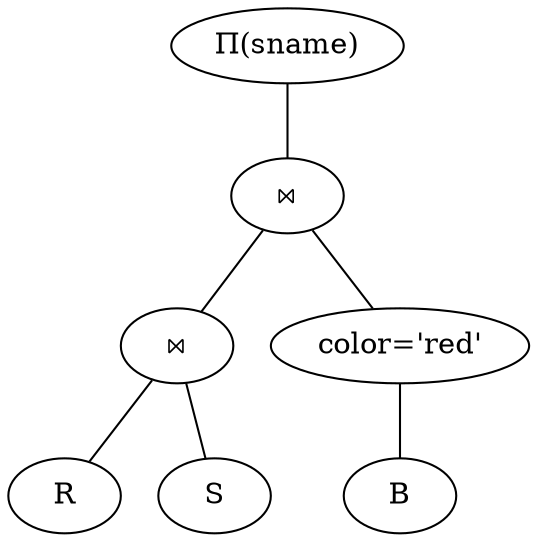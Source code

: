 digraph {
    edge[arrowhead="none"];
    "join1" [label="⋈"];
    "join2" [label="⋈"];

    "Π(sname)" -> "join1";
    "join1" -> "color='red'" -> "B";
    "join1" -> "join2";
    "join2" -> "R";
    "join2" -> "S";
}
